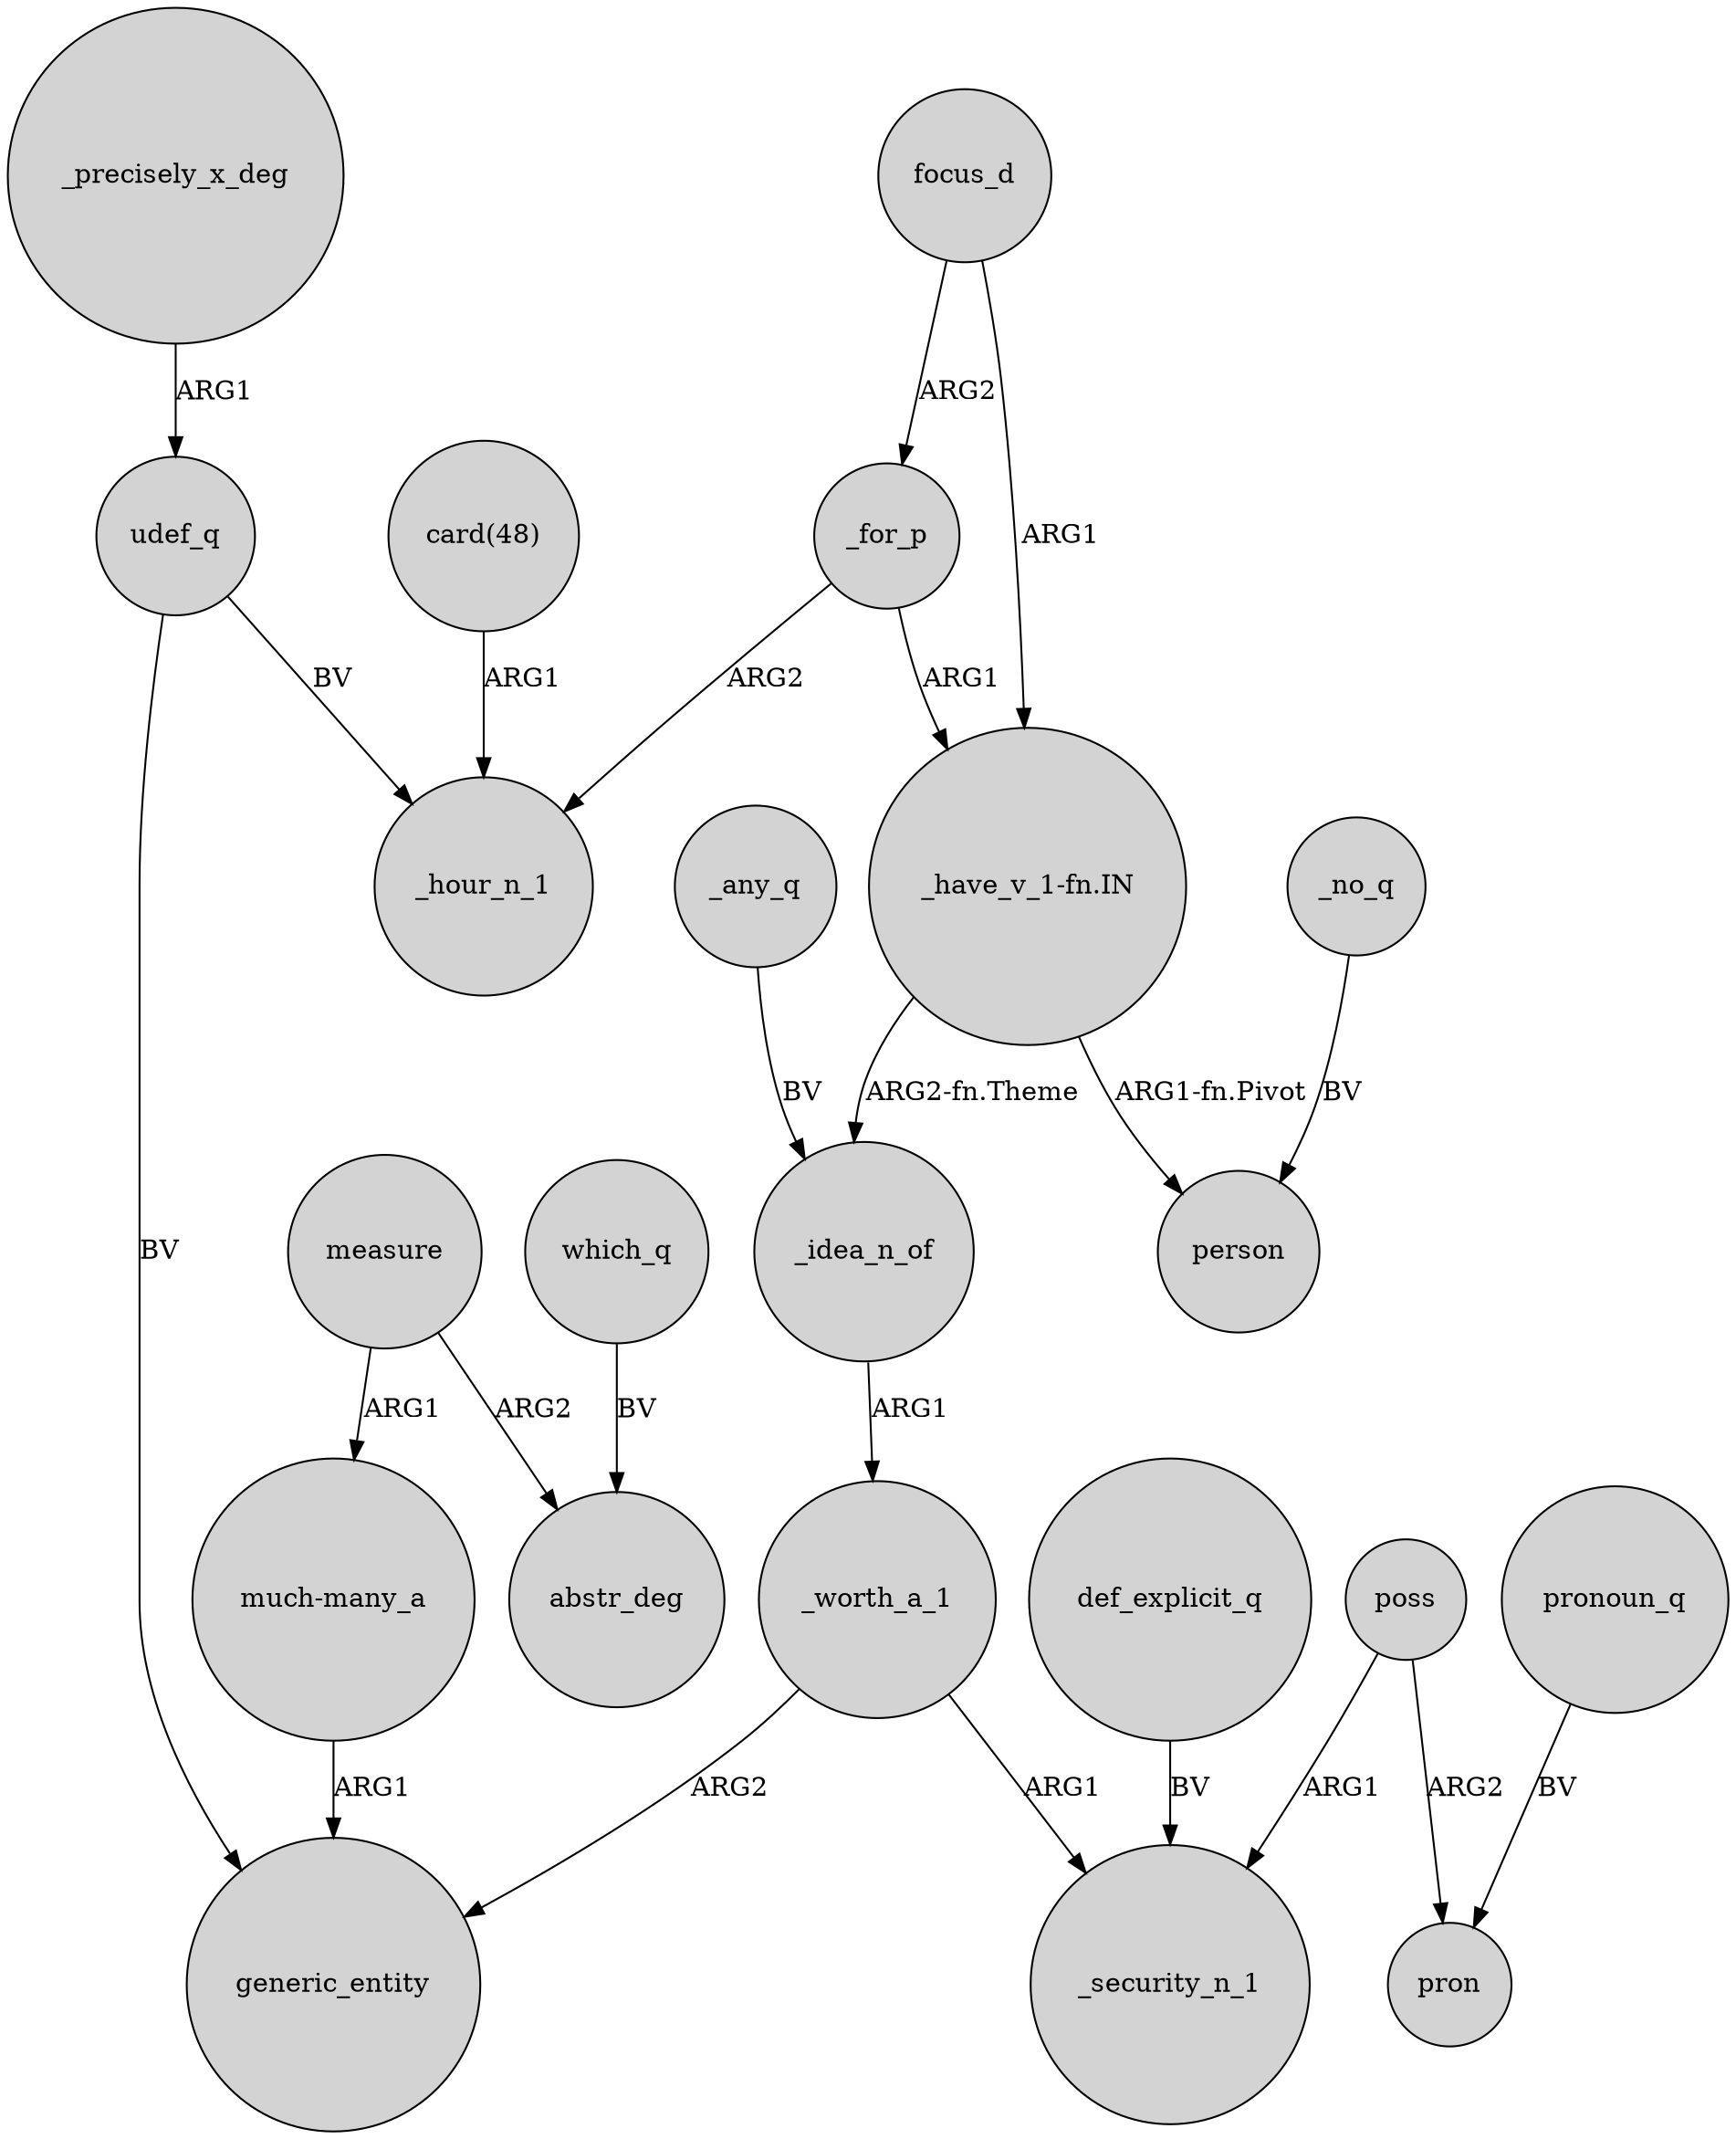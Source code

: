 digraph {
	node [shape=circle style=filled]
	focus_d -> "_have_v_1-fn.IN" [label=ARG1]
	_for_p -> _hour_n_1 [label=ARG2]
	measure -> abstr_deg [label=ARG2]
	udef_q -> generic_entity [label=BV]
	poss -> pron [label=ARG2]
	def_explicit_q -> _security_n_1 [label=BV]
	"much-many_a" -> generic_entity [label=ARG1]
	udef_q -> _hour_n_1 [label=BV]
	_any_q -> _idea_n_of [label=BV]
	poss -> _security_n_1 [label=ARG1]
	_worth_a_1 -> generic_entity [label=ARG2]
	focus_d -> _for_p [label=ARG2]
	pronoun_q -> pron [label=BV]
	_worth_a_1 -> _security_n_1 [label=ARG1]
	_precisely_x_deg -> udef_q [label=ARG1]
	which_q -> abstr_deg [label=BV]
	_no_q -> person [label=BV]
	_idea_n_of -> _worth_a_1 [label=ARG1]
	"_have_v_1-fn.IN" -> _idea_n_of [label="ARG2-fn.Theme"]
	"_have_v_1-fn.IN" -> person [label="ARG1-fn.Pivot"]
	measure -> "much-many_a" [label=ARG1]
	_for_p -> "_have_v_1-fn.IN" [label=ARG1]
	"card(48)" -> _hour_n_1 [label=ARG1]
}
